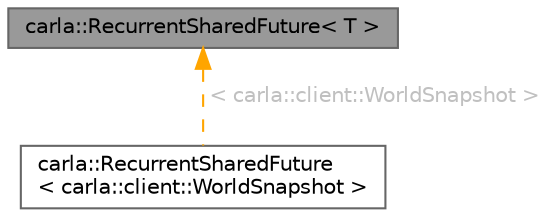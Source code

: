 digraph "carla::RecurrentSharedFuture&lt; T &gt;"
{
 // INTERACTIVE_SVG=YES
 // LATEX_PDF_SIZE
  bgcolor="transparent";
  edge [fontname=Helvetica,fontsize=10,labelfontname=Helvetica,labelfontsize=10];
  node [fontname=Helvetica,fontsize=10,shape=box,height=0.2,width=0.4];
  Node1 [id="Node000001",label="carla::RecurrentSharedFuture\< T \>",height=0.2,width=0.4,color="gray40", fillcolor="grey60", style="filled", fontcolor="black",tooltip="This class is meant to be used similar to a shared future, but the value can be set any number of tim..."];
  Node1 -> Node2 [id="edge1_Node000001_Node000002",dir="back",color="orange",style="dashed",tooltip=" ",label=" \< carla::client::WorldSnapshot \>",fontcolor="grey" ];
  Node2 [id="Node000002",label="carla::RecurrentSharedFuture\l\< carla::client::WorldSnapshot \>",height=0.2,width=0.4,color="gray40", fillcolor="white", style="filled",URL="$d0/df9/classcarla_1_1RecurrentSharedFuture.html",tooltip=" "];
}
